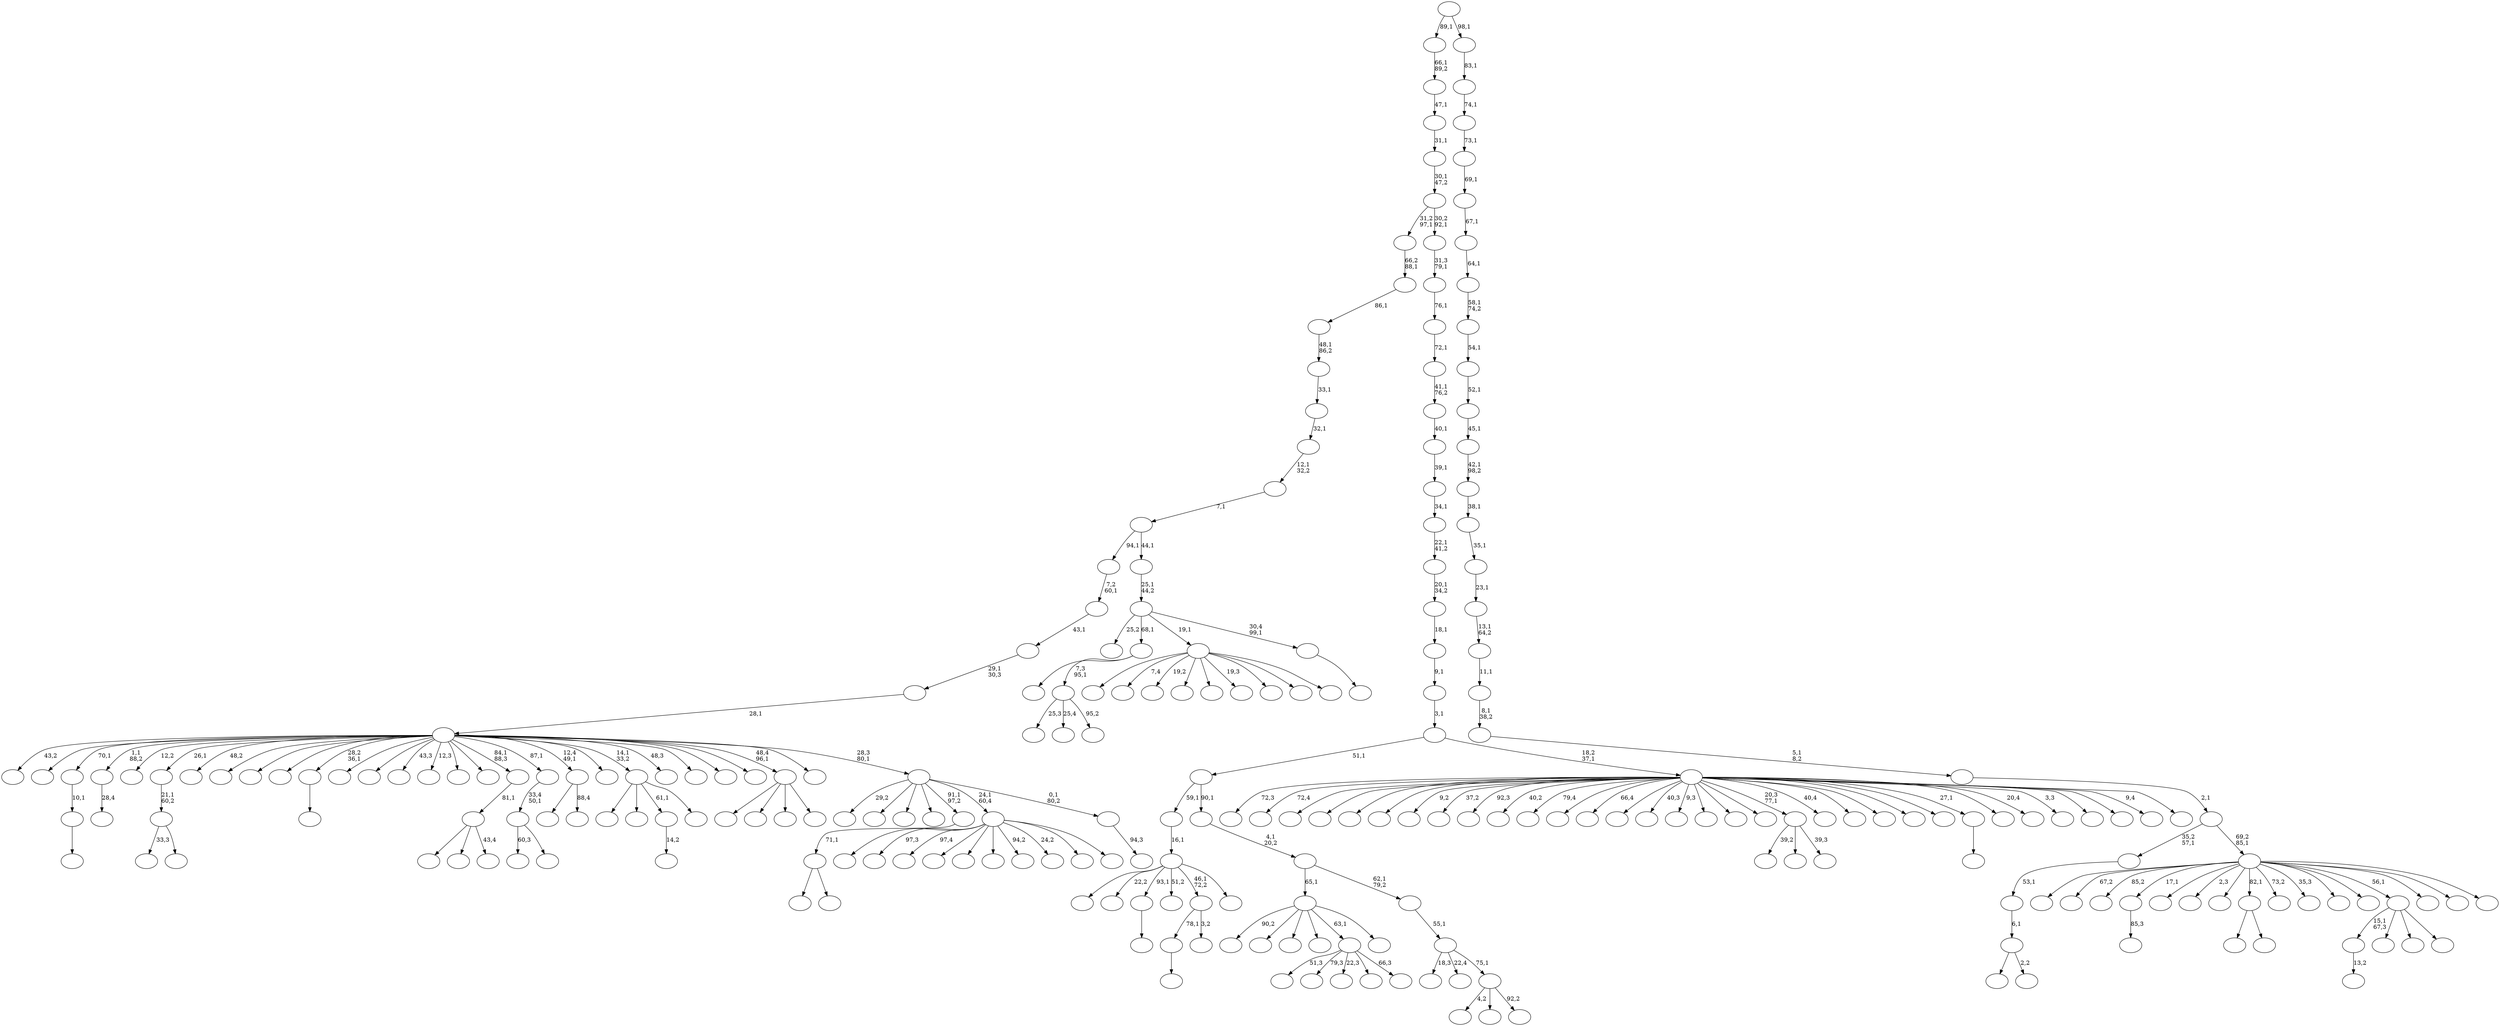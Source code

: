 digraph T {
	250 [label=""]
	249 [label=""]
	248 [label=""]
	247 [label=""]
	246 [label=""]
	245 [label=""]
	244 [label=""]
	243 [label=""]
	242 [label=""]
	241 [label=""]
	240 [label=""]
	239 [label=""]
	238 [label=""]
	237 [label=""]
	236 [label=""]
	235 [label=""]
	234 [label=""]
	233 [label=""]
	232 [label=""]
	231 [label=""]
	230 [label=""]
	229 [label=""]
	228 [label=""]
	227 [label=""]
	226 [label=""]
	225 [label=""]
	224 [label=""]
	223 [label=""]
	222 [label=""]
	221 [label=""]
	220 [label=""]
	219 [label=""]
	218 [label=""]
	217 [label=""]
	216 [label=""]
	215 [label=""]
	214 [label=""]
	213 [label=""]
	212 [label=""]
	211 [label=""]
	210 [label=""]
	209 [label=""]
	208 [label=""]
	207 [label=""]
	206 [label=""]
	205 [label=""]
	204 [label=""]
	203 [label=""]
	202 [label=""]
	201 [label=""]
	200 [label=""]
	199 [label=""]
	198 [label=""]
	197 [label=""]
	196 [label=""]
	195 [label=""]
	194 [label=""]
	193 [label=""]
	192 [label=""]
	191 [label=""]
	190 [label=""]
	189 [label=""]
	188 [label=""]
	187 [label=""]
	186 [label=""]
	185 [label=""]
	184 [label=""]
	183 [label=""]
	182 [label=""]
	181 [label=""]
	180 [label=""]
	179 [label=""]
	178 [label=""]
	177 [label=""]
	176 [label=""]
	175 [label=""]
	174 [label=""]
	173 [label=""]
	172 [label=""]
	171 [label=""]
	170 [label=""]
	169 [label=""]
	168 [label=""]
	167 [label=""]
	166 [label=""]
	165 [label=""]
	164 [label=""]
	163 [label=""]
	162 [label=""]
	161 [label=""]
	160 [label=""]
	159 [label=""]
	158 [label=""]
	157 [label=""]
	156 [label=""]
	155 [label=""]
	154 [label=""]
	153 [label=""]
	152 [label=""]
	151 [label=""]
	150 [label=""]
	149 [label=""]
	148 [label=""]
	147 [label=""]
	146 [label=""]
	145 [label=""]
	144 [label=""]
	143 [label=""]
	142 [label=""]
	141 [label=""]
	140 [label=""]
	139 [label=""]
	138 [label=""]
	137 [label=""]
	136 [label=""]
	135 [label=""]
	134 [label=""]
	133 [label=""]
	132 [label=""]
	131 [label=""]
	130 [label=""]
	129 [label=""]
	128 [label=""]
	127 [label=""]
	126 [label=""]
	125 [label=""]
	124 [label=""]
	123 [label=""]
	122 [label=""]
	121 [label=""]
	120 [label=""]
	119 [label=""]
	118 [label=""]
	117 [label=""]
	116 [label=""]
	115 [label=""]
	114 [label=""]
	113 [label=""]
	112 [label=""]
	111 [label=""]
	110 [label=""]
	109 [label=""]
	108 [label=""]
	107 [label=""]
	106 [label=""]
	105 [label=""]
	104 [label=""]
	103 [label=""]
	102 [label=""]
	101 [label=""]
	100 [label=""]
	99 [label=""]
	98 [label=""]
	97 [label=""]
	96 [label=""]
	95 [label=""]
	94 [label=""]
	93 [label=""]
	92 [label=""]
	91 [label=""]
	90 [label=""]
	89 [label=""]
	88 [label=""]
	87 [label=""]
	86 [label=""]
	85 [label=""]
	84 [label=""]
	83 [label=""]
	82 [label=""]
	81 [label=""]
	80 [label=""]
	79 [label=""]
	78 [label=""]
	77 [label=""]
	76 [label=""]
	75 [label=""]
	74 [label=""]
	73 [label=""]
	72 [label=""]
	71 [label=""]
	70 [label=""]
	69 [label=""]
	68 [label=""]
	67 [label=""]
	66 [label=""]
	65 [label=""]
	64 [label=""]
	63 [label=""]
	62 [label=""]
	61 [label=""]
	60 [label=""]
	59 [label=""]
	58 [label=""]
	57 [label=""]
	56 [label=""]
	55 [label=""]
	54 [label=""]
	53 [label=""]
	52 [label=""]
	51 [label=""]
	50 [label=""]
	49 [label=""]
	48 [label=""]
	47 [label=""]
	46 [label=""]
	45 [label=""]
	44 [label=""]
	43 [label=""]
	42 [label=""]
	41 [label=""]
	40 [label=""]
	39 [label=""]
	38 [label=""]
	37 [label=""]
	36 [label=""]
	35 [label=""]
	34 [label=""]
	33 [label=""]
	32 [label=""]
	31 [label=""]
	30 [label=""]
	29 [label=""]
	28 [label=""]
	27 [label=""]
	26 [label=""]
	25 [label=""]
	24 [label=""]
	23 [label=""]
	22 [label=""]
	21 [label=""]
	20 [label=""]
	19 [label=""]
	18 [label=""]
	17 [label=""]
	16 [label=""]
	15 [label=""]
	14 [label=""]
	13 [label=""]
	12 [label=""]
	11 [label=""]
	10 [label=""]
	9 [label=""]
	8 [label=""]
	7 [label=""]
	6 [label=""]
	5 [label=""]
	4 [label=""]
	3 [label=""]
	2 [label=""]
	1 [label=""]
	0 [label=""]
	225 -> 226 [label=""]
	224 -> 225 [label="10,1"]
	217 -> 218 [label=""]
	208 -> 209 [label="28,4"]
	206 -> 207 [label="85,3"]
	201 -> 202 [label="13,2"]
	193 -> 232 [label="33,3"]
	193 -> 194 [label=""]
	192 -> 193 [label="21,1\n60,2"]
	167 -> 168 [label=""]
	161 -> 162 [label=""]
	156 -> 204 [label=""]
	156 -> 157 [label=""]
	151 -> 175 [label="39,2"]
	151 -> 173 [label=""]
	151 -> 152 [label="39,3"]
	148 -> 240 [label=""]
	148 -> 149 [label=""]
	147 -> 148 [label="71,1"]
	144 -> 161 [label="78,1"]
	144 -> 145 [label="3,2"]
	130 -> 201 [label="15,1\n67,3"]
	130 -> 178 [label=""]
	130 -> 163 [label=""]
	130 -> 131 [label=""]
	127 -> 220 [label="25,3"]
	127 -> 196 [label="25,4"]
	127 -> 128 [label="95,2"]
	126 -> 187 [label=""]
	126 -> 127 [label="7,3\n95,1"]
	124 -> 243 [label=""]
	124 -> 228 [label=""]
	124 -> 125 [label="43,4"]
	123 -> 124 [label="81,1"]
	121 -> 122 [label="14,2"]
	114 -> 174 [label="60,3"]
	114 -> 115 [label=""]
	113 -> 114 [label="33,4\n50,1"]
	111 -> 112 [label=""]
	106 -> 205 [label=""]
	106 -> 107 [label="88,4"]
	104 -> 247 [label=""]
	104 -> 233 [label="22,2"]
	104 -> 217 [label="93,1"]
	104 -> 214 [label="51,2"]
	104 -> 144 [label="46,1\n72,2"]
	104 -> 105 [label=""]
	103 -> 104 [label="16,1"]
	95 -> 227 [label=""]
	95 -> 142 [label=""]
	95 -> 121 [label="61,1"]
	95 -> 96 [label=""]
	93 -> 248 [label="51,3"]
	93 -> 244 [label="79,3"]
	93 -> 177 [label="22,3"]
	93 -> 153 [label=""]
	93 -> 94 [label="66,3"]
	82 -> 222 [label="90,2"]
	82 -> 210 [label=""]
	82 -> 190 [label=""]
	82 -> 119 [label=""]
	82 -> 93 [label="63,1"]
	82 -> 83 [label=""]
	80 -> 203 [label=""]
	80 -> 170 [label=""]
	80 -> 165 [label=""]
	80 -> 81 [label=""]
	78 -> 198 [label="4,2"]
	78 -> 99 [label=""]
	78 -> 79 [label="92,2"]
	77 -> 183 [label="18,3"]
	77 -> 90 [label="22,4"]
	77 -> 78 [label="75,1"]
	76 -> 77 [label="55,1"]
	75 -> 82 [label="65,1"]
	75 -> 76 [label="62,1\n79,2"]
	74 -> 75 [label="4,1\n20,2"]
	73 -> 103 [label="59,1"]
	73 -> 74 [label="90,1"]
	71 -> 246 [label=""]
	71 -> 219 [label="97,3"]
	71 -> 199 [label="97,4"]
	71 -> 158 [label=""]
	71 -> 146 [label=""]
	71 -> 135 [label=""]
	71 -> 100 [label="94,2"]
	71 -> 92 [label="24,2"]
	71 -> 84 [label=""]
	71 -> 72 [label=""]
	69 -> 242 [label=""]
	69 -> 212 [label="7,4"]
	69 -> 197 [label="19,2"]
	69 -> 191 [label=""]
	69 -> 171 [label=""]
	69 -> 117 [label="19,3"]
	69 -> 116 [label=""]
	69 -> 110 [label=""]
	69 -> 70 [label=""]
	66 -> 67 [label="94,3"]
	65 -> 215 [label="29,2"]
	65 -> 211 [label=""]
	65 -> 189 [label=""]
	65 -> 182 [label=""]
	65 -> 147 [label="91,1\n97,2"]
	65 -> 71 [label="24,1\n60,4"]
	65 -> 66 [label="0,1\n80,2"]
	64 -> 231 [label="43,2"]
	64 -> 229 [label=""]
	64 -> 224 [label="70,1"]
	64 -> 208 [label="1,1\n88,2"]
	64 -> 195 [label="12,2"]
	64 -> 192 [label="26,1"]
	64 -> 188 [label="48,2"]
	64 -> 185 [label=""]
	64 -> 184 [label=""]
	64 -> 181 [label=""]
	64 -> 167 [label="28,2\n36,1"]
	64 -> 159 [label=""]
	64 -> 154 [label=""]
	64 -> 141 [label="43,3"]
	64 -> 138 [label="12,3"]
	64 -> 136 [label=""]
	64 -> 129 [label=""]
	64 -> 123 [label="84,1\n88,3"]
	64 -> 113 [label="87,1"]
	64 -> 106 [label="12,4\n49,1"]
	64 -> 98 [label=""]
	64 -> 95 [label="14,1\n33,2"]
	64 -> 91 [label="48,3"]
	64 -> 89 [label=""]
	64 -> 86 [label=""]
	64 -> 85 [label=""]
	64 -> 80 [label="48,4\n96,1"]
	64 -> 68 [label=""]
	64 -> 65 [label="28,3\n80,1"]
	63 -> 64 [label="28,1"]
	62 -> 63 [label="29,1\n30,3"]
	61 -> 62 [label="43,1"]
	60 -> 61 [label="7,2\n60,1"]
	58 -> 59 [label=""]
	57 -> 150 [label="25,2"]
	57 -> 126 [label="68,1"]
	57 -> 69 [label="19,1"]
	57 -> 58 [label="30,4\n99,1"]
	56 -> 57 [label="25,1\n44,2"]
	55 -> 60 [label="94,1"]
	55 -> 56 [label="44,1"]
	54 -> 55 [label="7,1"]
	53 -> 54 [label="12,1\n32,2"]
	52 -> 53 [label="32,1"]
	51 -> 52 [label="33,1"]
	50 -> 51 [label="48,1\n86,2"]
	49 -> 50 [label="86,1"]
	48 -> 49 [label="66,2\n88,1"]
	45 -> 169 [label=""]
	45 -> 46 [label="2,2"]
	44 -> 45 [label="6,1"]
	43 -> 44 [label="53,1"]
	41 -> 250 [label="72,3"]
	41 -> 249 [label="72,4"]
	41 -> 245 [label=""]
	41 -> 241 [label=""]
	41 -> 236 [label=""]
	41 -> 235 [label=""]
	41 -> 234 [label="9,2"]
	41 -> 230 [label="37,2"]
	41 -> 223 [label="92,3"]
	41 -> 221 [label="40,2"]
	41 -> 216 [label="79,4"]
	41 -> 213 [label=""]
	41 -> 200 [label="66,4"]
	41 -> 186 [label=""]
	41 -> 180 [label="40,3"]
	41 -> 179 [label="9,3"]
	41 -> 172 [label=""]
	41 -> 166 [label=""]
	41 -> 155 [label=""]
	41 -> 151 [label="20,3\n77,1"]
	41 -> 140 [label="40,4"]
	41 -> 134 [label=""]
	41 -> 133 [label=""]
	41 -> 120 [label=""]
	41 -> 118 [label=""]
	41 -> 111 [label="27,1"]
	41 -> 109 [label=""]
	41 -> 102 [label="20,4"]
	41 -> 101 [label="3,3"]
	41 -> 88 [label=""]
	41 -> 87 [label=""]
	41 -> 47 [label="9,4"]
	41 -> 42 [label=""]
	40 -> 73 [label="51,1"]
	40 -> 41 [label="18,2\n37,1"]
	39 -> 40 [label="3,1"]
	38 -> 39 [label="9,1"]
	37 -> 38 [label="18,1"]
	36 -> 37 [label="20,1\n34,2"]
	35 -> 36 [label="22,1\n41,2"]
	34 -> 35 [label="34,1"]
	33 -> 34 [label="39,1"]
	32 -> 33 [label="40,1"]
	31 -> 32 [label="41,1\n76,2"]
	30 -> 31 [label="72,1"]
	29 -> 30 [label="76,1"]
	28 -> 29 [label="31,3\n79,1"]
	27 -> 48 [label="31,2\n97,1"]
	27 -> 28 [label="30,2\n92,1"]
	26 -> 27 [label="30,1\n47,2"]
	25 -> 26 [label="31,1"]
	24 -> 25 [label="47,1"]
	23 -> 24 [label="66,1\n89,2"]
	21 -> 239 [label=""]
	21 -> 238 [label="67,2"]
	21 -> 237 [label="85,2"]
	21 -> 206 [label="17,1"]
	21 -> 176 [label=""]
	21 -> 164 [label="2,3"]
	21 -> 160 [label=""]
	21 -> 156 [label="82,1"]
	21 -> 143 [label="73,2"]
	21 -> 139 [label="35,3"]
	21 -> 137 [label=""]
	21 -> 132 [label=""]
	21 -> 130 [label="56,1"]
	21 -> 108 [label=""]
	21 -> 97 [label=""]
	21 -> 22 [label=""]
	20 -> 43 [label="35,2\n57,1"]
	20 -> 21 [label="69,2\n85,1"]
	19 -> 20 [label="2,1"]
	18 -> 19 [label="5,1\n8,2"]
	17 -> 18 [label="8,1\n38,2"]
	16 -> 17 [label="11,1"]
	15 -> 16 [label="13,1\n64,2"]
	14 -> 15 [label="23,1"]
	13 -> 14 [label="35,1"]
	12 -> 13 [label="38,1"]
	11 -> 12 [label="42,1\n98,2"]
	10 -> 11 [label="45,1"]
	9 -> 10 [label="52,1"]
	8 -> 9 [label="54,1"]
	7 -> 8 [label="58,1\n74,2"]
	6 -> 7 [label="64,1"]
	5 -> 6 [label="67,1"]
	4 -> 5 [label="69,1"]
	3 -> 4 [label="73,1"]
	2 -> 3 [label="74,1"]
	1 -> 2 [label="83,1"]
	0 -> 23 [label="89,1"]
	0 -> 1 [label="98,1"]
}
